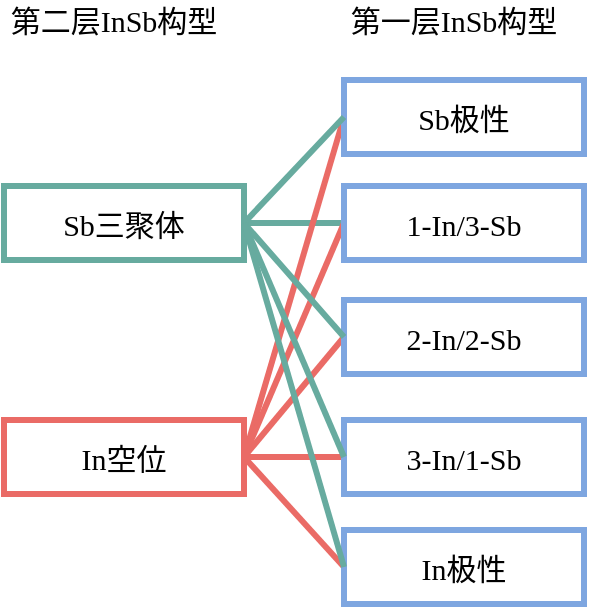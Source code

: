 <mxfile version="12.6.5" type="device"><diagram id="1qCePnqJ8RnUxdwSUOKk" name="Page-1"><mxGraphModel dx="853" dy="493" grid="1" gridSize="10" guides="1" tooltips="1" connect="1" arrows="1" fold="1" page="1" pageScale="1" pageWidth="827" pageHeight="1169" math="0" shadow="0"><root><mxCell id="0"/><mxCell id="1" parent="0"/><mxCell id="rHxHJ_uJ5WyxO3HdqIF8-13" value="" style="rounded=0;orthogonalLoop=1;jettySize=auto;html=1;exitX=1;exitY=0.5;exitDx=0;exitDy=0;entryX=0;entryY=0.5;entryDx=0;entryDy=0;endArrow=none;endFill=0;strokeWidth=3;comic=0;shadow=0;strokeColor=#67AB9F;fontSize=15;fontFamily=Times New Roman;" parent="1" source="rHxHJ_uJ5WyxO3HdqIF8-3" target="rHxHJ_uJ5WyxO3HdqIF8-6" edge="1"><mxGeometry relative="1" as="geometry"/></mxCell><mxCell id="rHxHJ_uJ5WyxO3HdqIF8-3" value="Sb&lt;font face=&quot;宋体&quot; style=&quot;font-size: 15px;&quot;&gt;三聚体&lt;/font&gt;" style="rounded=0;whiteSpace=wrap;html=1;strokeColor=#67AB9F;strokeWidth=3;fontSize=15;fontFamily=Times New Roman;" parent="1" vertex="1"><mxGeometry x="80" y="153" width="120" height="37" as="geometry"/></mxCell><mxCell id="rHxHJ_uJ5WyxO3HdqIF8-18" style="edgeStyle=none;rounded=0;comic=0;orthogonalLoop=1;jettySize=auto;html=1;exitX=1;exitY=0.5;exitDx=0;exitDy=0;entryX=0;entryY=0.5;entryDx=0;entryDy=0;shadow=0;endArrow=none;endFill=0;strokeColor=#EA6B66;strokeWidth=3;fontSize=15;fontFamily=Times New Roman;" parent="1" source="rHxHJ_uJ5WyxO3HdqIF8-4" target="rHxHJ_uJ5WyxO3HdqIF8-5" edge="1"><mxGeometry relative="1" as="geometry"/></mxCell><mxCell id="rHxHJ_uJ5WyxO3HdqIF8-19" style="edgeStyle=none;rounded=0;comic=0;orthogonalLoop=1;jettySize=auto;html=1;exitX=1;exitY=0.5;exitDx=0;exitDy=0;entryX=0;entryY=0.5;entryDx=0;entryDy=0;shadow=0;endArrow=none;endFill=0;strokeColor=#EA6B66;strokeWidth=3;fontSize=15;fontFamily=Times New Roman;" parent="1" source="rHxHJ_uJ5WyxO3HdqIF8-4" target="rHxHJ_uJ5WyxO3HdqIF8-6" edge="1"><mxGeometry relative="1" as="geometry"/></mxCell><mxCell id="rHxHJ_uJ5WyxO3HdqIF8-21" style="edgeStyle=none;rounded=0;comic=0;orthogonalLoop=1;jettySize=auto;html=1;exitX=1;exitY=0.5;exitDx=0;exitDy=0;entryX=0;entryY=0.5;entryDx=0;entryDy=0;shadow=0;endArrow=none;endFill=0;strokeColor=#EA6B66;strokeWidth=3;fontSize=15;fontFamily=Times New Roman;" parent="1" source="rHxHJ_uJ5WyxO3HdqIF8-4" target="rHxHJ_uJ5WyxO3HdqIF8-8" edge="1"><mxGeometry relative="1" as="geometry"/></mxCell><mxCell id="rHxHJ_uJ5WyxO3HdqIF8-22" style="edgeStyle=none;rounded=0;comic=0;orthogonalLoop=1;jettySize=auto;html=1;exitX=1;exitY=0.5;exitDx=0;exitDy=0;entryX=0;entryY=0.5;entryDx=0;entryDy=0;shadow=0;endArrow=none;endFill=0;strokeColor=#EA6B66;strokeWidth=3;fontSize=15;fontFamily=Times New Roman;" parent="1" source="rHxHJ_uJ5WyxO3HdqIF8-4" target="rHxHJ_uJ5WyxO3HdqIF8-9" edge="1"><mxGeometry relative="1" as="geometry"/></mxCell><mxCell id="rHxHJ_uJ5WyxO3HdqIF8-24" style="edgeStyle=none;rounded=0;comic=0;orthogonalLoop=1;jettySize=auto;html=1;exitX=1;exitY=0.5;exitDx=0;exitDy=0;entryX=0;entryY=0.5;entryDx=0;entryDy=0;shadow=0;endArrow=none;endFill=0;strokeColor=#EA6B66;strokeWidth=3;fontFamily=Times New Roman;fontSize=15;" parent="1" source="rHxHJ_uJ5WyxO3HdqIF8-4" target="rHxHJ_uJ5WyxO3HdqIF8-7" edge="1"><mxGeometry relative="1" as="geometry"/></mxCell><mxCell id="rHxHJ_uJ5WyxO3HdqIF8-4" value="In&lt;font face=&quot;宋体&quot; style=&quot;font-size: 15px;&quot;&gt;空位&lt;/font&gt;" style="rounded=0;whiteSpace=wrap;html=1;strokeColor=#EA6B66;strokeWidth=3;fontSize=15;fontFamily=Times New Roman;" parent="1" vertex="1"><mxGeometry x="80" y="270" width="120" height="37" as="geometry"/></mxCell><mxCell id="rHxHJ_uJ5WyxO3HdqIF8-5" value="Sb&lt;font face=&quot;宋体&quot; style=&quot;font-size: 15px;&quot;&gt;极性&lt;/font&gt;" style="rounded=0;whiteSpace=wrap;html=1;strokeColor=#7EA6E0;strokeWidth=3;fontSize=15;fontFamily=Times New Roman;" parent="1" vertex="1"><mxGeometry x="250" y="100" width="120" height="37" as="geometry"/></mxCell><mxCell id="rHxHJ_uJ5WyxO3HdqIF8-6" value="1-In/3-Sb" style="rounded=0;whiteSpace=wrap;html=1;strokeColor=#7EA6E0;strokeWidth=3;fontSize=15;fontFamily=Times New Roman;" parent="1" vertex="1"><mxGeometry x="250" y="153" width="120" height="37" as="geometry"/></mxCell><mxCell id="rHxHJ_uJ5WyxO3HdqIF8-7" value="2-In/2-Sb" style="rounded=0;whiteSpace=wrap;html=1;strokeColor=#7EA6E0;strokeWidth=3;fontSize=15;fontFamily=Times New Roman;" parent="1" vertex="1"><mxGeometry x="250" y="210" width="120" height="37" as="geometry"/></mxCell><mxCell id="rHxHJ_uJ5WyxO3HdqIF8-8" value="3-In/1-Sb" style="rounded=0;whiteSpace=wrap;html=1;strokeColor=#7EA6E0;strokeWidth=3;fontSize=15;fontFamily=Times New Roman;" parent="1" vertex="1"><mxGeometry x="250" y="270" width="120" height="37" as="geometry"/></mxCell><mxCell id="rHxHJ_uJ5WyxO3HdqIF8-9" value="In&lt;font face=&quot;宋体&quot; style=&quot;font-size: 15px;&quot;&gt;极性&lt;/font&gt;" style="rounded=0;whiteSpace=wrap;html=1;strokeColor=#7EA6E0;strokeWidth=3;fontSize=15;fontFamily=Times New Roman;" parent="1" vertex="1"><mxGeometry x="250" y="325" width="120" height="37" as="geometry"/></mxCell><mxCell id="rHxHJ_uJ5WyxO3HdqIF8-10" value="&lt;font face=&quot;宋体&quot; style=&quot;font-size: 15px;&quot;&gt;第二层&lt;/font&gt;InSb&lt;font face=&quot;宋体&quot; style=&quot;font-size: 15px;&quot;&gt;构型&lt;/font&gt;" style="text;html=1;strokeColor=none;fillColor=none;align=center;verticalAlign=middle;whiteSpace=wrap;rounded=0;fontSize=15;fontFamily=Times New Roman;" parent="1" vertex="1"><mxGeometry x="80" y="60" width="110" height="20" as="geometry"/></mxCell><mxCell id="rHxHJ_uJ5WyxO3HdqIF8-11" value="&lt;font face=&quot;宋体&quot; style=&quot;font-size: 15px;&quot;&gt;第一层&lt;/font&gt;InSb&lt;font face=&quot;宋体&quot; style=&quot;font-size: 15px;&quot;&gt;构型&lt;/font&gt;" style="text;html=1;strokeColor=none;fillColor=none;align=center;verticalAlign=middle;whiteSpace=wrap;rounded=0;fontSize=15;fontFamily=Times New Roman;" parent="1" vertex="1"><mxGeometry x="250" y="60" width="110" height="20" as="geometry"/></mxCell><mxCell id="rHxHJ_uJ5WyxO3HdqIF8-12" value="" style="endArrow=none;html=1;exitX=1;exitY=0.5;exitDx=0;exitDy=0;strokeWidth=3;comic=0;shadow=0;gradientColor=#ffd966;fillColor=#fff2cc;strokeColor=#67AB9F;entryX=0;entryY=0.5;entryDx=0;entryDy=0;fontSize=15;fontFamily=Times New Roman;" parent="1" source="rHxHJ_uJ5WyxO3HdqIF8-3" target="rHxHJ_uJ5WyxO3HdqIF8-5" edge="1"><mxGeometry width="50" height="50" relative="1" as="geometry"><mxPoint x="80" y="430" as="sourcePoint"/><mxPoint x="240" y="150" as="targetPoint"/></mxGeometry></mxCell><mxCell id="rHxHJ_uJ5WyxO3HdqIF8-15" value="" style="endArrow=none;html=1;entryX=1;entryY=0.5;entryDx=0;entryDy=0;exitX=0;exitY=0.5;exitDx=0;exitDy=0;strokeWidth=3;comic=0;shadow=0;strokeColor=#67AB9F;fontSize=15;fontFamily=Times New Roman;" parent="1" source="rHxHJ_uJ5WyxO3HdqIF8-7" target="rHxHJ_uJ5WyxO3HdqIF8-3" edge="1"><mxGeometry width="50" height="50" relative="1" as="geometry"><mxPoint x="80" y="430" as="sourcePoint"/><mxPoint x="130" y="380" as="targetPoint"/></mxGeometry></mxCell><mxCell id="rHxHJ_uJ5WyxO3HdqIF8-16" value="" style="endArrow=none;html=1;entryX=1;entryY=0.5;entryDx=0;entryDy=0;exitX=0;exitY=0.5;exitDx=0;exitDy=0;strokeWidth=3;comic=0;shadow=0;strokeColor=#67AB9F;fontSize=15;fontFamily=Times New Roman;" parent="1" source="rHxHJ_uJ5WyxO3HdqIF8-8" target="rHxHJ_uJ5WyxO3HdqIF8-3" edge="1"><mxGeometry width="50" height="50" relative="1" as="geometry"><mxPoint x="280" y="238.5" as="sourcePoint"/><mxPoint x="210" y="181.5" as="targetPoint"/></mxGeometry></mxCell><mxCell id="rHxHJ_uJ5WyxO3HdqIF8-17" value="" style="endArrow=none;html=1;entryX=1;entryY=0.5;entryDx=0;entryDy=0;exitX=0;exitY=0.5;exitDx=0;exitDy=0;strokeWidth=3;comic=0;shadow=0;strokeColor=#67AB9F;fontSize=15;fontFamily=Times New Roman;" parent="1" source="rHxHJ_uJ5WyxO3HdqIF8-9" target="rHxHJ_uJ5WyxO3HdqIF8-3" edge="1"><mxGeometry width="50" height="50" relative="1" as="geometry"><mxPoint x="280" y="298.5" as="sourcePoint"/><mxPoint x="210" y="181.5" as="targetPoint"/></mxGeometry></mxCell></root></mxGraphModel></diagram></mxfile>